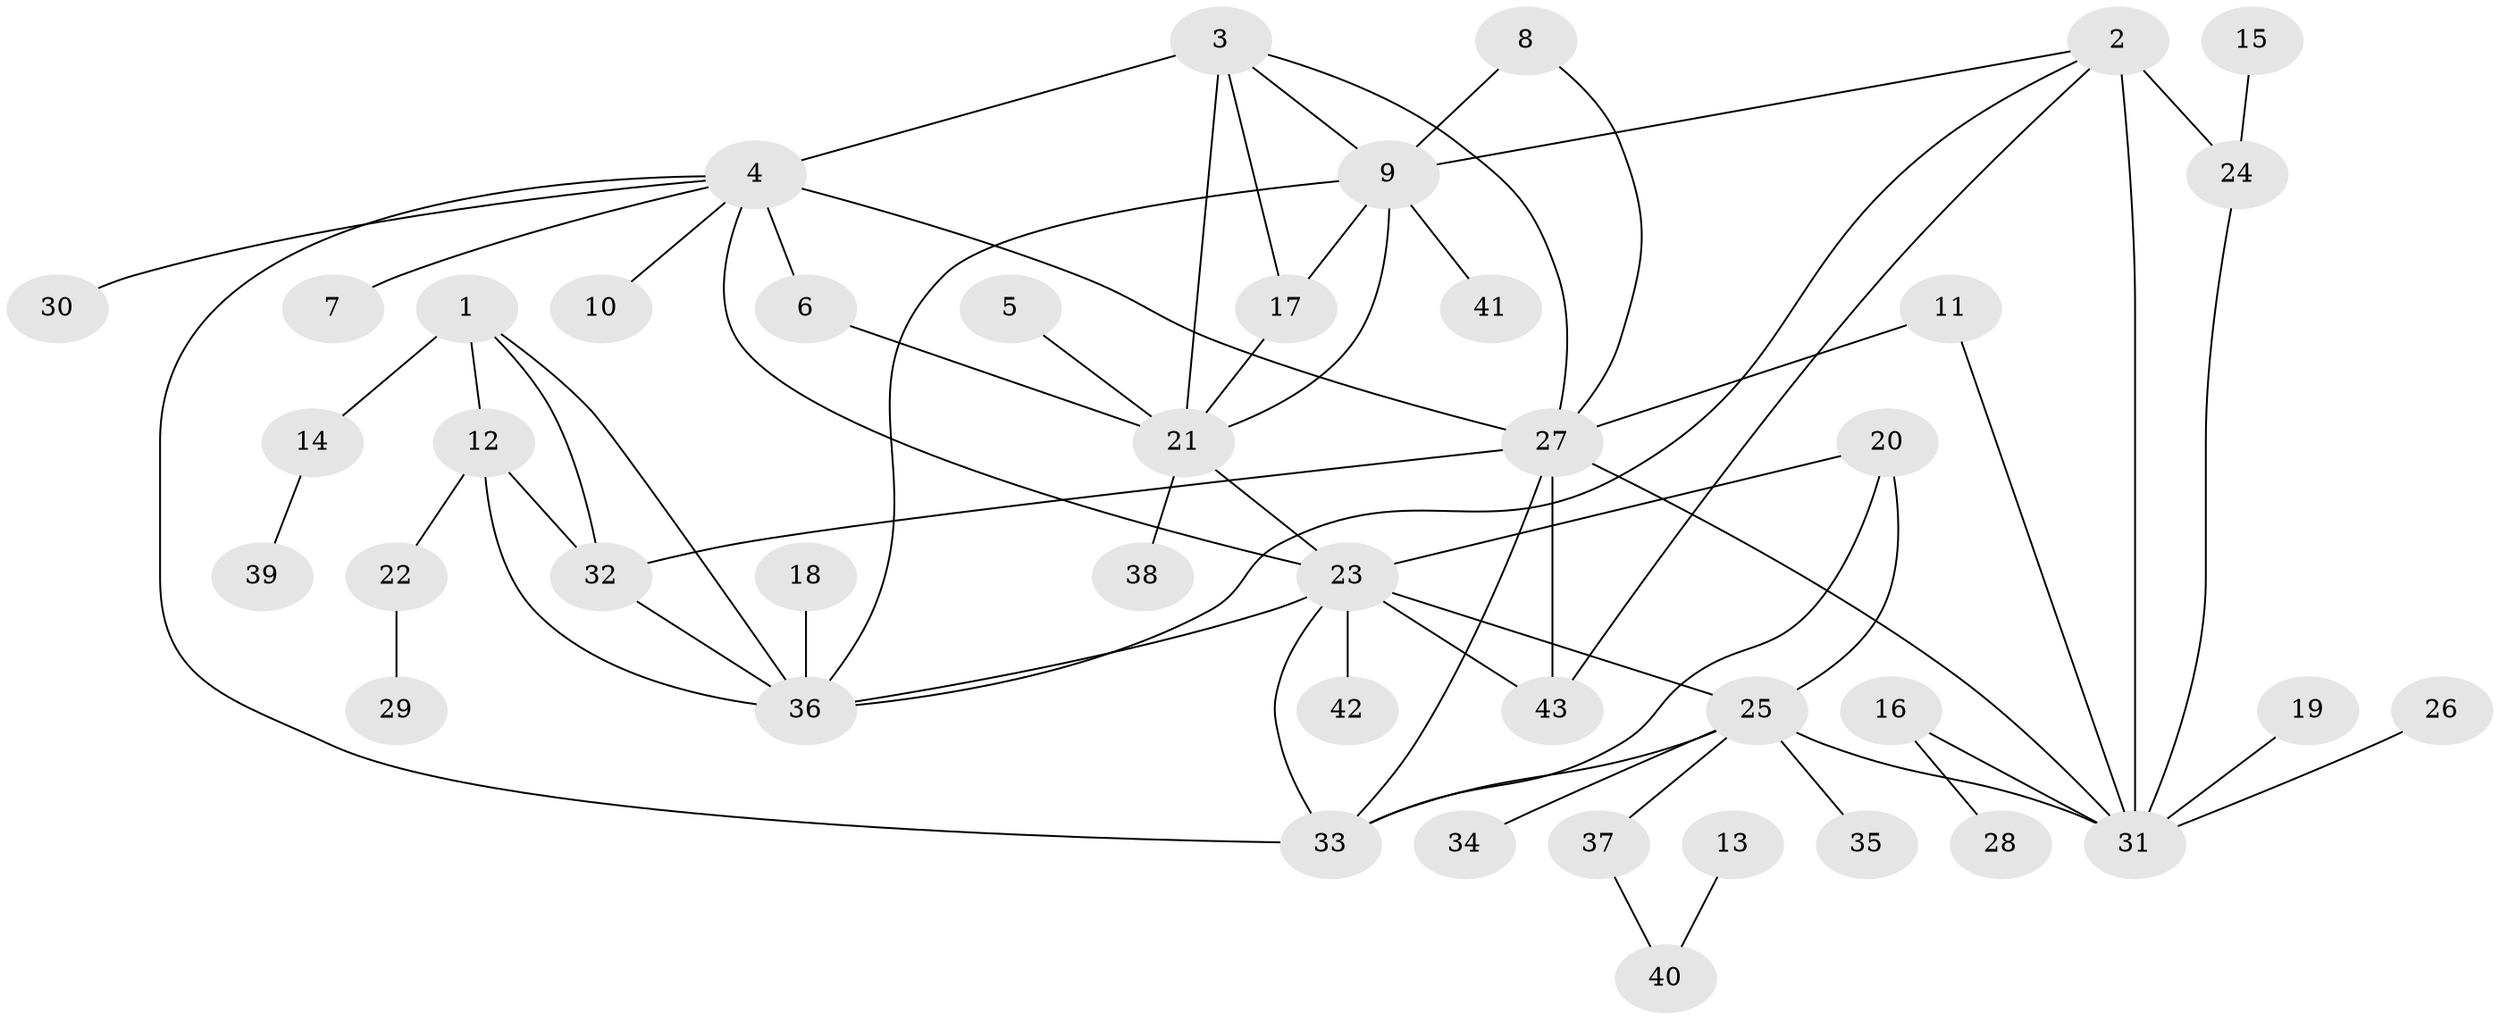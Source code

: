 // original degree distribution, {6: 0.046511627906976744, 9: 0.06976744186046512, 4: 0.05813953488372093, 5: 0.03488372093023256, 11: 0.023255813953488372, 1: 0.5232558139534884, 2: 0.19767441860465115, 3: 0.046511627906976744}
// Generated by graph-tools (version 1.1) at 2025/02/03/09/25 03:02:47]
// undirected, 43 vertices, 66 edges
graph export_dot {
graph [start="1"]
  node [color=gray90,style=filled];
  1;
  2;
  3;
  4;
  5;
  6;
  7;
  8;
  9;
  10;
  11;
  12;
  13;
  14;
  15;
  16;
  17;
  18;
  19;
  20;
  21;
  22;
  23;
  24;
  25;
  26;
  27;
  28;
  29;
  30;
  31;
  32;
  33;
  34;
  35;
  36;
  37;
  38;
  39;
  40;
  41;
  42;
  43;
  1 -- 12 [weight=1.0];
  1 -- 14 [weight=1.0];
  1 -- 32 [weight=1.0];
  1 -- 36 [weight=1.0];
  2 -- 9 [weight=1.0];
  2 -- 24 [weight=2.0];
  2 -- 31 [weight=2.0];
  2 -- 36 [weight=1.0];
  2 -- 43 [weight=1.0];
  3 -- 4 [weight=2.0];
  3 -- 9 [weight=1.0];
  3 -- 17 [weight=1.0];
  3 -- 21 [weight=1.0];
  3 -- 27 [weight=1.0];
  4 -- 6 [weight=1.0];
  4 -- 7 [weight=1.0];
  4 -- 10 [weight=1.0];
  4 -- 23 [weight=1.0];
  4 -- 27 [weight=2.0];
  4 -- 30 [weight=1.0];
  4 -- 33 [weight=1.0];
  5 -- 21 [weight=1.0];
  6 -- 21 [weight=1.0];
  8 -- 9 [weight=1.0];
  8 -- 27 [weight=1.0];
  9 -- 17 [weight=1.0];
  9 -- 21 [weight=1.0];
  9 -- 36 [weight=1.0];
  9 -- 41 [weight=1.0];
  11 -- 27 [weight=1.0];
  11 -- 31 [weight=1.0];
  12 -- 22 [weight=1.0];
  12 -- 32 [weight=1.0];
  12 -- 36 [weight=1.0];
  13 -- 40 [weight=1.0];
  14 -- 39 [weight=1.0];
  15 -- 24 [weight=1.0];
  16 -- 28 [weight=1.0];
  16 -- 31 [weight=1.0];
  17 -- 21 [weight=1.0];
  18 -- 36 [weight=1.0];
  19 -- 31 [weight=1.0];
  20 -- 23 [weight=1.0];
  20 -- 25 [weight=1.0];
  20 -- 33 [weight=1.0];
  21 -- 23 [weight=1.0];
  21 -- 38 [weight=1.0];
  22 -- 29 [weight=1.0];
  23 -- 25 [weight=1.0];
  23 -- 33 [weight=1.0];
  23 -- 36 [weight=1.0];
  23 -- 42 [weight=1.0];
  23 -- 43 [weight=1.0];
  24 -- 31 [weight=1.0];
  25 -- 31 [weight=1.0];
  25 -- 33 [weight=1.0];
  25 -- 34 [weight=1.0];
  25 -- 35 [weight=1.0];
  25 -- 37 [weight=1.0];
  26 -- 31 [weight=1.0];
  27 -- 31 [weight=1.0];
  27 -- 32 [weight=1.0];
  27 -- 33 [weight=1.0];
  27 -- 43 [weight=1.0];
  32 -- 36 [weight=1.0];
  37 -- 40 [weight=1.0];
}
